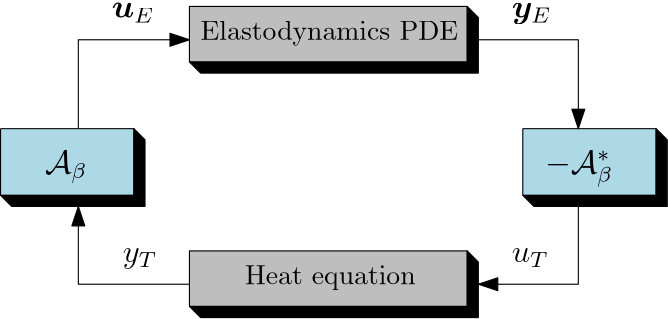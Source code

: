 <?xml version="1.0"?>
<!DOCTYPE ipe SYSTEM "ipe.dtd">
<ipe version="70212" creator="Ipe 7.2.13">
<info created="D:20191209205235" modified="D:20210126184723"/>
<preamble>\usepackage{amsmath,amssymb,amsthm}
\usepackage{diffcoeff}
\usepackage{bm}</preamble>
<ipestyle name="basic">
<symbol name="arrow/arc(spx)">
<path stroke="sym-stroke" fill="sym-stroke" pen="sym-pen">
0 0 m
-1 0.333 l
-1 -0.333 l
h
</path>
</symbol>
<symbol name="arrow/farc(spx)">
<path stroke="sym-stroke" fill="white" pen="sym-pen">
0 0 m
-1 0.333 l
-1 -0.333 l
h
</path>
</symbol>
<symbol name="arrow/ptarc(spx)">
<path stroke="sym-stroke" fill="sym-stroke" pen="sym-pen">
0 0 m
-1 0.333 l
-0.8 0 l
-1 -0.333 l
h
</path>
</symbol>
<symbol name="arrow/fptarc(spx)">
<path stroke="sym-stroke" fill="white" pen="sym-pen">
0 0 m
-1 0.333 l
-0.8 0 l
-1 -0.333 l
h
</path>
</symbol>
<symbol name="mark/circle(sx)" transformations="translations">
<path fill="sym-stroke">
0.6 0 0 0.6 0 0 e
0.4 0 0 0.4 0 0 e
</path>
</symbol>
<symbol name="mark/disk(sx)" transformations="translations">
<path fill="sym-stroke">
0.6 0 0 0.6 0 0 e
</path>
</symbol>
<symbol name="mark/fdisk(sfx)" transformations="translations">
<group>
<path fill="sym-fill">
0.5 0 0 0.5 0 0 e
</path>
<path fill="sym-stroke" fillrule="eofill">
0.6 0 0 0.6 0 0 e
0.4 0 0 0.4 0 0 e
</path>
</group>
</symbol>
<symbol name="mark/box(sx)" transformations="translations">
<path fill="sym-stroke" fillrule="eofill">
-0.6 -0.6 m
0.6 -0.6 l
0.6 0.6 l
-0.6 0.6 l
h
-0.4 -0.4 m
0.4 -0.4 l
0.4 0.4 l
-0.4 0.4 l
h
</path>
</symbol>
<symbol name="mark/square(sx)" transformations="translations">
<path fill="sym-stroke">
-0.6 -0.6 m
0.6 -0.6 l
0.6 0.6 l
-0.6 0.6 l
h
</path>
</symbol>
<symbol name="mark/fsquare(sfx)" transformations="translations">
<group>
<path fill="sym-fill">
-0.5 -0.5 m
0.5 -0.5 l
0.5 0.5 l
-0.5 0.5 l
h
</path>
<path fill="sym-stroke" fillrule="eofill">
-0.6 -0.6 m
0.6 -0.6 l
0.6 0.6 l
-0.6 0.6 l
h
-0.4 -0.4 m
0.4 -0.4 l
0.4 0.4 l
-0.4 0.4 l
h
</path>
</group>
</symbol>
<symbol name="mark/cross(sx)" transformations="translations">
<group>
<path fill="sym-stroke">
-0.43 -0.57 m
0.57 0.43 l
0.43 0.57 l
-0.57 -0.43 l
h
</path>
<path fill="sym-stroke">
-0.43 0.57 m
0.57 -0.43 l
0.43 -0.57 l
-0.57 0.43 l
h
</path>
</group>
</symbol>
<symbol name="arrow/fnormal(spx)">
<path stroke="sym-stroke" fill="white" pen="sym-pen">
0 0 m
-1 0.333 l
-1 -0.333 l
h
</path>
</symbol>
<symbol name="arrow/pointed(spx)">
<path stroke="sym-stroke" fill="sym-stroke" pen="sym-pen">
0 0 m
-1 0.333 l
-0.8 0 l
-1 -0.333 l
h
</path>
</symbol>
<symbol name="arrow/fpointed(spx)">
<path stroke="sym-stroke" fill="white" pen="sym-pen">
0 0 m
-1 0.333 l
-0.8 0 l
-1 -0.333 l
h
</path>
</symbol>
<symbol name="arrow/linear(spx)">
<path stroke="sym-stroke" pen="sym-pen">
-1 0.333 m
0 0 l
-1 -0.333 l
</path>
</symbol>
<symbol name="arrow/fdouble(spx)">
<path stroke="sym-stroke" fill="white" pen="sym-pen">
0 0 m
-1 0.333 l
-1 -0.333 l
h
-1 0 m
-2 0.333 l
-2 -0.333 l
h
</path>
</symbol>
<symbol name="arrow/double(spx)">
<path stroke="sym-stroke" fill="sym-stroke" pen="sym-pen">
0 0 m
-1 0.333 l
-1 -0.333 l
h
-1 0 m
-2 0.333 l
-2 -0.333 l
h
</path>
</symbol>
<pen name="heavier" value="0.8"/>
<pen name="fat" value="1.2"/>
<pen name="ultrafat" value="2"/>
<symbolsize name="large" value="5"/>
<symbolsize name="small" value="2"/>
<symbolsize name="tiny" value="1.1"/>
<arrowsize name="large" value="10"/>
<arrowsize name="small" value="5"/>
<arrowsize name="tiny" value="3"/>
<color name="red" value="1 0 0"/>
<color name="green" value="0 1 0"/>
<color name="blue" value="0 0 1"/>
<color name="yellow" value="1 1 0"/>
<color name="orange" value="1 0.647 0"/>
<color name="gold" value="1 0.843 0"/>
<color name="purple" value="0.627 0.125 0.941"/>
<color name="gray" value="0.745"/>
<color name="brown" value="0.647 0.165 0.165"/>
<color name="navy" value="0 0 0.502"/>
<color name="pink" value="1 0.753 0.796"/>
<color name="seagreen" value="0.18 0.545 0.341"/>
<color name="turquoise" value="0.251 0.878 0.816"/>
<color name="violet" value="0.933 0.51 0.933"/>
<color name="darkblue" value="0 0 0.545"/>
<color name="darkcyan" value="0 0.545 0.545"/>
<color name="darkgray" value="0.663"/>
<color name="darkgreen" value="0 0.392 0"/>
<color name="darkmagenta" value="0.545 0 0.545"/>
<color name="darkorange" value="1 0.549 0"/>
<color name="darkred" value="0.545 0 0"/>
<color name="lightblue" value="0.678 0.847 0.902"/>
<color name="lightcyan" value="0.878 1 1"/>
<color name="lightgray" value="0.827"/>
<color name="lightgreen" value="0.565 0.933 0.565"/>
<color name="lightyellow" value="1 1 0.878"/>
<dashstyle name="dashed" value="[4] 0"/>
<dashstyle name="dotted" value="[1 3] 0"/>
<dashstyle name="dash dotted" value="[4 2 1 2] 0"/>
<dashstyle name="dash dot dotted" value="[4 2 1 2 1 2] 0"/>
<textsize name="large" value="\large"/>
<textsize name="Large" value="\Large"/>
<textsize name="LARGE" value="\LARGE"/>
<textsize name="huge" value="\huge"/>
<textsize name="Huge" value="\Huge"/>
<textsize name="small" value="\small"/>
<textsize name="footnote" value="\footnotesize"/>
<textsize name="tiny" value="\tiny"/>
<textstyle name="center" begin="\begin{center}" end="\end{center}"/>
<textstyle name="itemize" begin="\begin{itemize}" end="\end{itemize}"/>
<textstyle name="item" begin="\begin{itemize}\item{}" end="\end{itemize}"/>
<gridsize name="4 pts" value="4"/>
<gridsize name="8 pts (~3 mm)" value="8"/>
<gridsize name="16 pts (~6 mm)" value="16"/>
<gridsize name="32 pts (~12 mm)" value="32"/>
<gridsize name="10 pts (~3.5 mm)" value="10"/>
<gridsize name="20 pts (~7 mm)" value="20"/>
<gridsize name="14 pts (~5 mm)" value="14"/>
<gridsize name="28 pts (~10 mm)" value="28"/>
<gridsize name="56 pts (~20 mm)" value="56"/>
<anglesize name="90 deg" value="90"/>
<anglesize name="60 deg" value="60"/>
<anglesize name="45 deg" value="45"/>
<anglesize name="30 deg" value="30"/>
<anglesize name="22.5 deg" value="22.5"/>
<opacity name="10%" value="0.1"/>
<opacity name="30%" value="0.3"/>
<opacity name="50%" value="0.5"/>
<opacity name="75%" value="0.75"/>
<tiling name="falling" angle="-60" step="4" width="1"/>
<tiling name="rising" angle="30" step="4" width="1"/>
</ipestyle>
<page>
<layer name="alpha"/>
<view layers="alpha" active="alpha"/>
<path layer="alpha" matrix="1 0 0 1 -28 24" stroke="black" fill="lightblue">
352 688 m
400 688 l
400 664 l
352 664 l
352 688 l
</path>
<path matrix="1 0 0 1 -28 24" stroke="black" fill="black">
352 664 m
400 664 l
400 688 l
404 684 l
404 660 l
356 660 l
352 664 l
</path>
<text matrix="1 0 0 1 -44 24" transformations="translations" pos="376 672" stroke="black" type="label" width="24.504" height="8.168" depth="4.66" valign="baseline" size="large" style="math">-\mathcal{A}_\beta^*</text>
<path matrix="1 0 0 1 -216 24" stroke="black" fill="lightblue">
352 688 m
400 688 l
400 664 l
352 664 l
352 688 l
</path>
<path matrix="1 0 0 1 -216 24" stroke="black" fill="black">
352 664 m
400 664 l
400 688 l
404 684 l
404 660 l
356 660 l
352 664 l
</path>
<text matrix="1 0 0 1 -224 24" transformations="translations" pos="376 672" stroke="black" type="label" width="15.205" height="8.172" depth="3.34" valign="baseline" size="large" style="math">\mathcal{A}_\beta</text>
<text matrix="1 0 0 1 -24 -12" transformations="translations" pos="344 764" stroke="black" type="label" width="14.208" height="5.318" depth="2.32" valign="baseline" size="large" style="math">\bm{y}_{E}</text>
<text matrix="1 0 0 1 -168 -12" transformations="translations" pos="344 764" stroke="black" type="label" width="15.293" height="5.317" depth="1.79" valign="baseline" size="large" style="math">\bm{u}_{E}</text>
<text transformations="translations" pos="256 756" stroke="black" type="label" width="0" height="0" depth="0" valign="baseline"></text>
<path stroke="black" fill="gray">
204 756 m
204 736 l
304 736 l
304 756 l
h
</path>
<text matrix="1 0 0 1 -24 -12" transformations="translations" pos="232 756" stroke="black" type="label" width="92.819" height="6.926" depth="1.93" valign="baseline">Elastodynamics PDE</text>
<path stroke="black" fill="black">
204 736 m
208 732 l
308 732 l
308 752 l
304 756 l
304 736 l
204 736 l
</path>
<text matrix="1 0 0 1 0 -88" transformations="translations" pos="256 756" stroke="black" type="label" width="0" height="0" depth="0" valign="baseline"></text>
<path matrix="1 0 0 1 0 -88" stroke="black" fill="gray">
204 756 m
204 736 l
304 736 l
304 756 l
h
</path>
<text matrix="1 0 0 1 -8 -100" transformations="translations" pos="232 756" stroke="black" type="label" width="61.436" height="6.815" depth="1.93" valign="baseline">Heat equation</text>
<path matrix="1 0 0 1 0 -88" stroke="black" fill="black">
204 736 m
208 732 l
308 732 l
308 752 l
304 756 l
304 736 l
204 736 l
</path>
<path stroke="black" arrow="normal/normal">
204 656 m
164 656 l
164 684 l
</path>
<path stroke="black" arrow="normal/normal">
164 712 m
164 744 l
204 744 l
</path>
<path stroke="black" arrow="normal/normal">
308 744 m
344 744 l
344 712 l
</path>
<path stroke="black" arrow="normal/normal">
344 684 m
344 656 l
308 656 l
</path>
<text matrix="1 0 0 1 -4 -4" transformations="translations" pos="324 668" stroke="black" type="label" width="13.267" height="5.151" depth="1.79" valign="baseline" size="large" style="math">u_T</text>
<text matrix="1 0 0 1 -144 -4" transformations="translations" pos="324 668" stroke="black" type="label" width="12.312" height="5.152" depth="2.32" valign="baseline" size="large" style="math">y_T</text>
</page>
</ipe>
